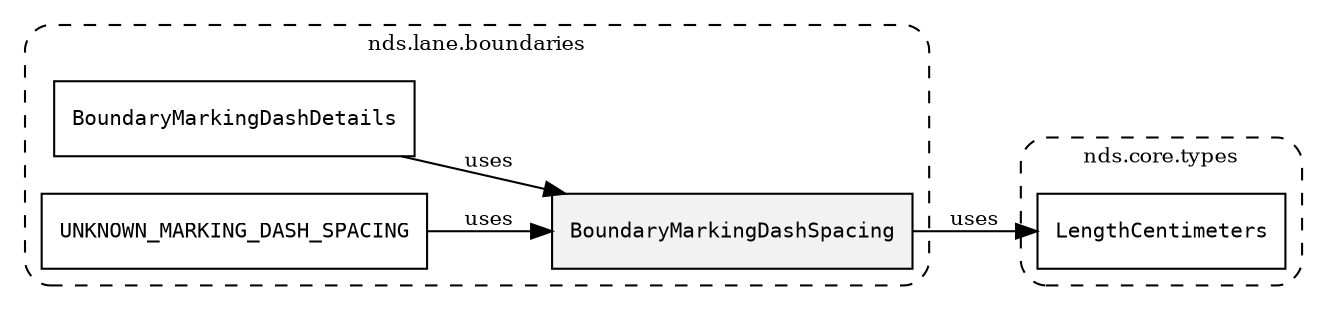 /**
 * This dot file creates symbol collaboration diagram for BoundaryMarkingDashSpacing.
 */
digraph ZSERIO
{
    node [shape=box, fontsize=10];
    rankdir="LR";
    fontsize=10;
    tooltip="BoundaryMarkingDashSpacing collaboration diagram";

    subgraph "cluster_nds.lane.boundaries"
    {
        style="dashed, rounded";
        label="nds.lane.boundaries";
        tooltip="Package nds.lane.boundaries";
        href="../../../content/packages/nds.lane.boundaries.html#Package-nds-lane-boundaries";
        target="_parent";

        "BoundaryMarkingDashSpacing" [style="filled", fillcolor="#0000000D", target="_parent", label=<<font face="monospace"><table align="center" border="0" cellspacing="0" cellpadding="0"><tr><td href="../../../content/packages/nds.lane.boundaries.html#Subtype-BoundaryMarkingDashSpacing" title="Subtype defined in nds.lane.boundaries">BoundaryMarkingDashSpacing</td></tr></table></font>>];
        "BoundaryMarkingDashDetails" [target="_parent", label=<<font face="monospace"><table align="center" border="0" cellspacing="0" cellpadding="0"><tr><td href="../../../content/packages/nds.lane.boundaries.html#Structure-BoundaryMarkingDashDetails" title="Structure defined in nds.lane.boundaries">BoundaryMarkingDashDetails</td></tr></table></font>>];
        "UNKNOWN_MARKING_DASH_SPACING" [target="_parent", label=<<font face="monospace"><table align="center" border="0" cellspacing="0" cellpadding="0"><tr><td href="../../../content/packages/nds.lane.boundaries.html#Constant-UNKNOWN_MARKING_DASH_SPACING" title="Constant defined in nds.lane.boundaries">UNKNOWN_MARKING_DASH_SPACING</td></tr></table></font>>];
    }

    subgraph "cluster_nds.core.types"
    {
        style="dashed, rounded";
        label="nds.core.types";
        tooltip="Package nds.core.types";
        href="../../../content/packages/nds.core.types.html#Package-nds-core-types";
        target="_parent";

        "LengthCentimeters" [target="_parent", label=<<font face="monospace"><table align="center" border="0" cellspacing="0" cellpadding="0"><tr><td href="../../../content/packages/nds.core.types.html#Subtype-LengthCentimeters" title="Subtype defined in nds.core.types">LengthCentimeters</td></tr></table></font>>];
    }

    "BoundaryMarkingDashSpacing" -> "LengthCentimeters" [label="uses", fontsize=10];
    "BoundaryMarkingDashDetails" -> "BoundaryMarkingDashSpacing" [label="uses", fontsize=10];
    "UNKNOWN_MARKING_DASH_SPACING" -> "BoundaryMarkingDashSpacing" [label="uses", fontsize=10];
}
